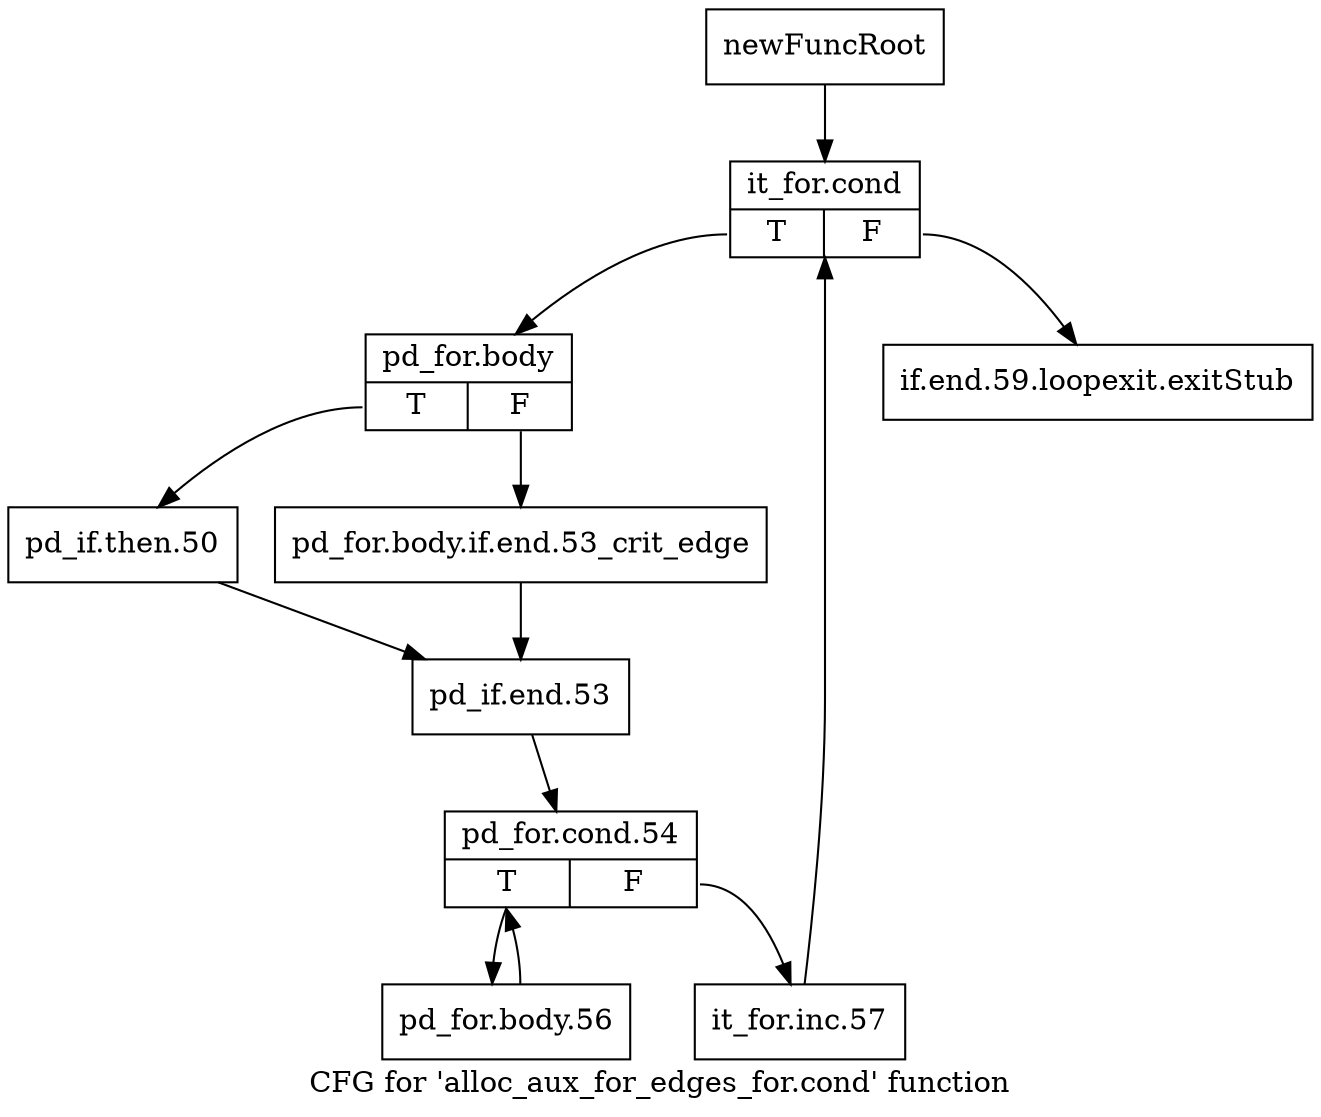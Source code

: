 digraph "CFG for 'alloc_aux_for_edges_for.cond' function" {
	label="CFG for 'alloc_aux_for_edges_for.cond' function";

	Node0x7ad7260 [shape=record,label="{newFuncRoot}"];
	Node0x7ad7260 -> Node0x7ad7300;
	Node0x7ad72b0 [shape=record,label="{if.end.59.loopexit.exitStub}"];
	Node0x7ad7300 [shape=record,label="{it_for.cond|{<s0>T|<s1>F}}"];
	Node0x7ad7300:s0 -> Node0x7ad7350;
	Node0x7ad7300:s1 -> Node0x7ad72b0;
	Node0x7ad7350 [shape=record,label="{pd_for.body|{<s0>T|<s1>F}}"];
	Node0x7ad7350:s0 -> Node0x7ad73f0;
	Node0x7ad7350:s1 -> Node0x7ad73a0;
	Node0x7ad73a0 [shape=record,label="{pd_for.body.if.end.53_crit_edge}"];
	Node0x7ad73a0 -> Node0x7ad7440;
	Node0x7ad73f0 [shape=record,label="{pd_if.then.50}"];
	Node0x7ad73f0 -> Node0x7ad7440;
	Node0x7ad7440 [shape=record,label="{pd_if.end.53}"];
	Node0x7ad7440 -> Node0x7ad7490;
	Node0x7ad7490 [shape=record,label="{pd_for.cond.54|{<s0>T|<s1>F}}"];
	Node0x7ad7490:s0 -> Node0x7ad7530;
	Node0x7ad7490:s1 -> Node0x7ad74e0;
	Node0x7ad74e0 [shape=record,label="{it_for.inc.57}"];
	Node0x7ad74e0 -> Node0x7ad7300;
	Node0x7ad7530 [shape=record,label="{pd_for.body.56}"];
	Node0x7ad7530 -> Node0x7ad7490;
}
